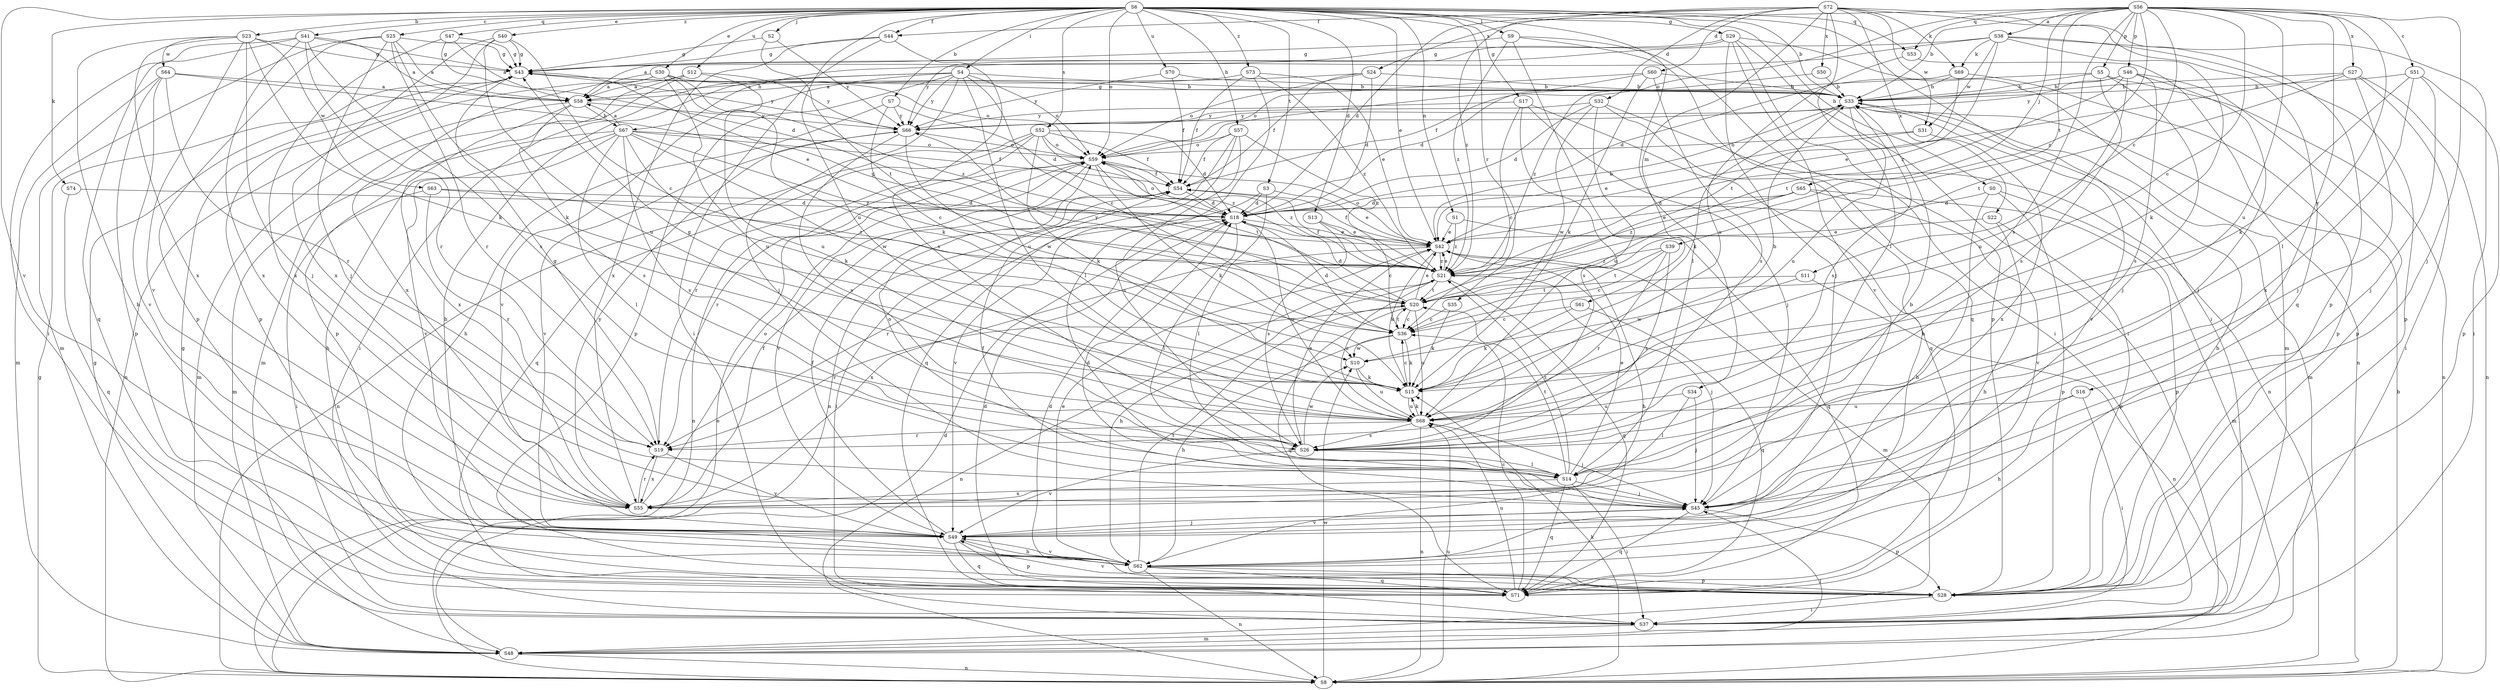 strict digraph  {
S6;
S56;
S72;
S38;
S58;
S23;
S7;
S0;
S33;
S41;
S51;
S11;
S36;
S13;
S34;
S60;
S32;
S18;
S47;
S30;
S42;
S44;
S54;
S17;
S29;
S43;
S57;
S67;
S62;
S4;
S37;
S2;
S65;
S45;
S74;
S69;
S15;
S9;
S14;
S61;
S48;
S1;
S8;
S59;
S5;
S46;
S28;
S25;
S53;
S71;
S35;
S19;
S52;
S26;
S3;
S39;
S20;
S70;
S12;
S68;
S49;
S31;
S63;
S64;
S10;
S27;
S24;
S50;
S22;
S55;
S16;
S66;
S73;
S40;
S21;
S6 -> S23  [label=b];
S6 -> S7  [label=b];
S6 -> S0  [label=b];
S6 -> S33  [label=b];
S6 -> S41  [label=c];
S6 -> S13  [label=d];
S6 -> S34  [label=d];
S6 -> S47  [label=e];
S6 -> S30  [label=e];
S6 -> S42  [label=e];
S6 -> S44  [label=f];
S6 -> S17  [label=g];
S6 -> S29  [label=g];
S6 -> S57  [label=h];
S6 -> S4  [label=i];
S6 -> S37  [label=i];
S6 -> S2  [label=j];
S6 -> S74  [label=k];
S6 -> S9  [label=l];
S6 -> S1  [label=n];
S6 -> S59  [label=o];
S6 -> S25  [label=q];
S6 -> S53  [label=q];
S6 -> S35  [label=r];
S6 -> S52  [label=s];
S6 -> S3  [label=t];
S6 -> S70  [label=u];
S6 -> S12  [label=u];
S6 -> S68  [label=u];
S6 -> S49  [label=v];
S6 -> S73  [label=z];
S6 -> S40  [label=z];
S56 -> S38  [label=a];
S56 -> S33  [label=b];
S56 -> S51  [label=c];
S56 -> S11  [label=c];
S56 -> S36  [label=c];
S56 -> S65  [label=j];
S56 -> S45  [label=j];
S56 -> S14  [label=l];
S56 -> S59  [label=o];
S56 -> S5  [label=p];
S56 -> S46  [label=p];
S56 -> S53  [label=q];
S56 -> S26  [label=s];
S56 -> S39  [label=t];
S56 -> S68  [label=u];
S56 -> S27  [label=x];
S56 -> S24  [label=x];
S56 -> S16  [label=y];
S56 -> S21  [label=z];
S72 -> S60  [label=d];
S72 -> S32  [label=d];
S72 -> S18  [label=d];
S72 -> S44  [label=f];
S72 -> S69  [label=k];
S72 -> S14  [label=l];
S72 -> S61  [label=m];
S72 -> S28  [label=p];
S72 -> S71  [label=q];
S72 -> S31  [label=w];
S72 -> S50  [label=x];
S72 -> S22  [label=x];
S72 -> S21  [label=z];
S38 -> S58  [label=a];
S38 -> S67  [label=h];
S38 -> S37  [label=i];
S38 -> S69  [label=k];
S38 -> S15  [label=k];
S38 -> S28  [label=p];
S38 -> S31  [label=w];
S38 -> S21  [label=z];
S58 -> S67  [label=h];
S58 -> S48  [label=m];
S58 -> S26  [label=s];
S58 -> S55  [label=x];
S58 -> S66  [label=y];
S23 -> S43  [label=g];
S23 -> S62  [label=h];
S23 -> S45  [label=j];
S23 -> S15  [label=k];
S23 -> S49  [label=v];
S23 -> S63  [label=w];
S23 -> S64  [label=w];
S23 -> S55  [label=x];
S7 -> S36  [label=c];
S7 -> S18  [label=d];
S7 -> S62  [label=h];
S7 -> S66  [label=y];
S0 -> S18  [label=d];
S0 -> S62  [label=h];
S0 -> S48  [label=m];
S0 -> S28  [label=p];
S33 -> S43  [label=g];
S33 -> S15  [label=k];
S33 -> S48  [label=m];
S33 -> S26  [label=s];
S33 -> S68  [label=u];
S33 -> S49  [label=v];
S33 -> S66  [label=y];
S41 -> S58  [label=a];
S41 -> S43  [label=g];
S41 -> S37  [label=i];
S41 -> S71  [label=q];
S41 -> S19  [label=r];
S41 -> S26  [label=s];
S41 -> S55  [label=x];
S51 -> S33  [label=b];
S51 -> S45  [label=j];
S51 -> S15  [label=k];
S51 -> S28  [label=p];
S51 -> S55  [label=x];
S11 -> S8  [label=n];
S11 -> S20  [label=t];
S11 -> S10  [label=w];
S36 -> S18  [label=d];
S36 -> S62  [label=h];
S36 -> S15  [label=k];
S36 -> S20  [label=t];
S36 -> S10  [label=w];
S13 -> S36  [label=c];
S13 -> S42  [label=e];
S13 -> S26  [label=s];
S34 -> S45  [label=j];
S34 -> S14  [label=l];
S34 -> S68  [label=u];
S60 -> S33  [label=b];
S60 -> S18  [label=d];
S60 -> S15  [label=k];
S60 -> S59  [label=o];
S60 -> S26  [label=s];
S32 -> S18  [label=d];
S32 -> S62  [label=h];
S32 -> S8  [label=n];
S32 -> S68  [label=u];
S32 -> S10  [label=w];
S32 -> S66  [label=y];
S18 -> S42  [label=e];
S18 -> S14  [label=l];
S18 -> S59  [label=o];
S18 -> S19  [label=r];
S18 -> S68  [label=u];
S47 -> S58  [label=a];
S47 -> S18  [label=d];
S47 -> S43  [label=g];
S47 -> S55  [label=x];
S30 -> S58  [label=a];
S30 -> S15  [label=k];
S30 -> S8  [label=n];
S30 -> S59  [label=o];
S30 -> S68  [label=u];
S30 -> S55  [label=x];
S30 -> S21  [label=z];
S42 -> S33  [label=b];
S42 -> S54  [label=f];
S42 -> S62  [label=h];
S42 -> S15  [label=k];
S42 -> S48  [label=m];
S42 -> S59  [label=o];
S42 -> S55  [label=x];
S42 -> S21  [label=z];
S44 -> S43  [label=g];
S44 -> S37  [label=i];
S44 -> S26  [label=s];
S44 -> S55  [label=x];
S54 -> S18  [label=d];
S54 -> S37  [label=i];
S17 -> S36  [label=c];
S17 -> S45  [label=j];
S17 -> S71  [label=q];
S17 -> S26  [label=s];
S17 -> S66  [label=y];
S29 -> S43  [label=g];
S29 -> S37  [label=i];
S29 -> S45  [label=j];
S29 -> S48  [label=m];
S29 -> S28  [label=p];
S29 -> S49  [label=v];
S29 -> S66  [label=y];
S43 -> S33  [label=b];
S43 -> S66  [label=y];
S57 -> S54  [label=f];
S57 -> S8  [label=n];
S57 -> S59  [label=o];
S57 -> S71  [label=q];
S57 -> S26  [label=s];
S57 -> S21  [label=z];
S67 -> S58  [label=a];
S67 -> S54  [label=f];
S67 -> S62  [label=h];
S67 -> S15  [label=k];
S67 -> S14  [label=l];
S67 -> S48  [label=m];
S67 -> S59  [label=o];
S67 -> S26  [label=s];
S67 -> S49  [label=v];
S67 -> S10  [label=w];
S67 -> S21  [label=z];
S62 -> S42  [label=e];
S62 -> S8  [label=n];
S62 -> S28  [label=p];
S62 -> S71  [label=q];
S62 -> S20  [label=t];
S62 -> S49  [label=v];
S4 -> S33  [label=b];
S4 -> S36  [label=c];
S4 -> S62  [label=h];
S4 -> S37  [label=i];
S4 -> S45  [label=j];
S4 -> S59  [label=o];
S4 -> S28  [label=p];
S4 -> S68  [label=u];
S4 -> S49  [label=v];
S4 -> S66  [label=y];
S37 -> S43  [label=g];
S37 -> S48  [label=m];
S2 -> S43  [label=g];
S2 -> S20  [label=t];
S2 -> S66  [label=y];
S65 -> S18  [label=d];
S65 -> S42  [label=e];
S65 -> S28  [label=p];
S65 -> S49  [label=v];
S65 -> S21  [label=z];
S45 -> S18  [label=d];
S45 -> S54  [label=f];
S45 -> S28  [label=p];
S45 -> S71  [label=q];
S45 -> S49  [label=v];
S74 -> S18  [label=d];
S74 -> S71  [label=q];
S69 -> S33  [label=b];
S69 -> S54  [label=f];
S69 -> S28  [label=p];
S69 -> S20  [label=t];
S15 -> S33  [label=b];
S15 -> S36  [label=c];
S15 -> S43  [label=g];
S15 -> S68  [label=u];
S9 -> S43  [label=g];
S9 -> S37  [label=i];
S9 -> S14  [label=l];
S9 -> S71  [label=q];
S9 -> S21  [label=z];
S14 -> S42  [label=e];
S14 -> S37  [label=i];
S14 -> S45  [label=j];
S14 -> S59  [label=o];
S14 -> S71  [label=q];
S14 -> S20  [label=t];
S14 -> S55  [label=x];
S14 -> S21  [label=z];
S61 -> S36  [label=c];
S61 -> S15  [label=k];
S61 -> S71  [label=q];
S48 -> S18  [label=d];
S48 -> S43  [label=g];
S48 -> S45  [label=j];
S48 -> S8  [label=n];
S1 -> S42  [label=e];
S1 -> S71  [label=q];
S1 -> S21  [label=z];
S8 -> S33  [label=b];
S8 -> S43  [label=g];
S8 -> S15  [label=k];
S8 -> S59  [label=o];
S8 -> S68  [label=u];
S8 -> S10  [label=w];
S59 -> S54  [label=f];
S59 -> S15  [label=k];
S59 -> S8  [label=n];
S59 -> S19  [label=r];
S59 -> S20  [label=t];
S59 -> S49  [label=v];
S59 -> S21  [label=z];
S5 -> S33  [label=b];
S5 -> S18  [label=d];
S5 -> S45  [label=j];
S5 -> S8  [label=n];
S5 -> S26  [label=s];
S46 -> S33  [label=b];
S46 -> S45  [label=j];
S46 -> S28  [label=p];
S46 -> S26  [label=s];
S46 -> S20  [label=t];
S46 -> S68  [label=u];
S46 -> S66  [label=y];
S28 -> S33  [label=b];
S28 -> S18  [label=d];
S28 -> S37  [label=i];
S28 -> S49  [label=v];
S25 -> S58  [label=a];
S25 -> S43  [label=g];
S25 -> S45  [label=j];
S25 -> S15  [label=k];
S25 -> S48  [label=m];
S25 -> S28  [label=p];
S25 -> S19  [label=r];
S53 -> S8  [label=n];
S53 -> S68  [label=u];
S71 -> S36  [label=c];
S71 -> S18  [label=d];
S71 -> S68  [label=u];
S35 -> S36  [label=c];
S35 -> S15  [label=k];
S19 -> S43  [label=g];
S19 -> S49  [label=v];
S19 -> S55  [label=x];
S52 -> S18  [label=d];
S52 -> S54  [label=f];
S52 -> S15  [label=k];
S52 -> S8  [label=n];
S52 -> S59  [label=o];
S52 -> S71  [label=q];
S52 -> S19  [label=r];
S52 -> S21  [label=z];
S26 -> S42  [label=e];
S26 -> S14  [label=l];
S26 -> S49  [label=v];
S26 -> S10  [label=w];
S3 -> S18  [label=d];
S3 -> S42  [label=e];
S3 -> S14  [label=l];
S3 -> S49  [label=v];
S39 -> S36  [label=c];
S39 -> S19  [label=r];
S39 -> S26  [label=s];
S39 -> S20  [label=t];
S39 -> S21  [label=z];
S20 -> S36  [label=c];
S20 -> S18  [label=d];
S20 -> S42  [label=e];
S20 -> S71  [label=q];
S20 -> S19  [label=r];
S20 -> S68  [label=u];
S20 -> S66  [label=y];
S70 -> S33  [label=b];
S70 -> S54  [label=f];
S70 -> S66  [label=y];
S12 -> S58  [label=a];
S12 -> S48  [label=m];
S12 -> S28  [label=p];
S12 -> S68  [label=u];
S12 -> S66  [label=y];
S68 -> S45  [label=j];
S68 -> S15  [label=k];
S68 -> S8  [label=n];
S68 -> S19  [label=r];
S68 -> S26  [label=s];
S68 -> S21  [label=z];
S49 -> S54  [label=f];
S49 -> S62  [label=h];
S49 -> S45  [label=j];
S49 -> S28  [label=p];
S49 -> S71  [label=q];
S31 -> S42  [label=e];
S31 -> S59  [label=o];
S31 -> S55  [label=x];
S63 -> S18  [label=d];
S63 -> S37  [label=i];
S63 -> S19  [label=r];
S63 -> S21  [label=z];
S64 -> S58  [label=a];
S64 -> S42  [label=e];
S64 -> S48  [label=m];
S64 -> S28  [label=p];
S64 -> S19  [label=r];
S64 -> S49  [label=v];
S10 -> S15  [label=k];
S10 -> S68  [label=u];
S27 -> S33  [label=b];
S27 -> S42  [label=e];
S27 -> S37  [label=i];
S27 -> S45  [label=j];
S27 -> S8  [label=n];
S27 -> S20  [label=t];
S24 -> S58  [label=a];
S24 -> S33  [label=b];
S24 -> S18  [label=d];
S24 -> S54  [label=f];
S24 -> S59  [label=o];
S50 -> S33  [label=b];
S50 -> S21  [label=z];
S22 -> S42  [label=e];
S22 -> S62  [label=h];
S22 -> S28  [label=p];
S55 -> S33  [label=b];
S55 -> S54  [label=f];
S55 -> S59  [label=o];
S55 -> S19  [label=r];
S55 -> S66  [label=y];
S16 -> S62  [label=h];
S16 -> S37  [label=i];
S16 -> S68  [label=u];
S66 -> S59  [label=o];
S66 -> S26  [label=s];
S66 -> S49  [label=v];
S66 -> S10  [label=w];
S73 -> S58  [label=a];
S73 -> S42  [label=e];
S73 -> S54  [label=f];
S73 -> S14  [label=l];
S73 -> S21  [label=z];
S40 -> S36  [label=c];
S40 -> S43  [label=g];
S40 -> S28  [label=p];
S40 -> S68  [label=u];
S40 -> S55  [label=x];
S21 -> S42  [label=e];
S21 -> S54  [label=f];
S21 -> S43  [label=g];
S21 -> S62  [label=h];
S21 -> S45  [label=j];
S21 -> S8  [label=n];
S21 -> S71  [label=q];
S21 -> S20  [label=t];
}
